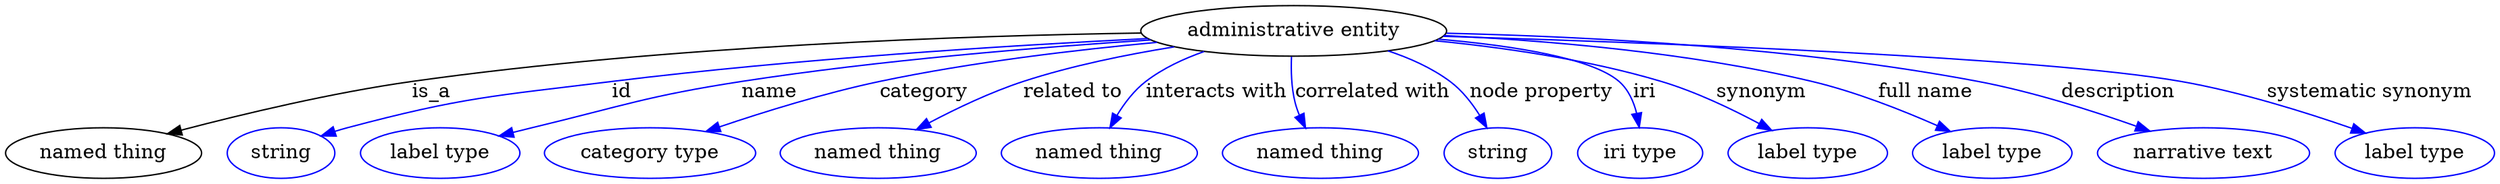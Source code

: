 digraph {
	graph [bb="0,0,1448.7,123"];
	node [label="\N"];
	"administrative entity"	 [height=0.5,
		label="administrative entity",
		pos="755.25,105",
		width=2.329];
	"named thing"	 [height=0.5,
		pos="55.245,18",
		width=1.5346];
	"administrative entity" -> "named thing"	 [label=is_a,
		lp="249.25,61.5",
		pos="e,93.636,31.166 673.15,101.3 549.02,95.357 319.44,82.939 238.25,69 191.74,61.017 140.07,46.031 103.53,34.361"];
	id	 [color=blue,
		height=0.5,
		label=string,
		pos="159.25,18",
		width=0.84854];
	"administrative entity" -> id	 [color=blue,
		label=id,
		lp="361.75,61.5",
		pos="e,183.03,29.71 673.91,100.46 593.04,95.293 465.61,85.371 356.25,69 285.73,58.445 267.04,58.092 199.25,36 196.98,35.263 194.68,34.439 \
192.38,33.559",
		style=solid];
	name	 [color=blue,
		height=0.5,
		label="label type",
		pos="253.25,18",
		width=1.2638];
	"administrative entity" -> name	 [color=blue,
		label=name,
		lp="453.75,61.5",
		pos="e,288.05,29.784 675.99,99 611.6,93.406 518.61,83.694 438.25,69 379.61,58.279 365.49,52.613 308.25,36 304.86,35.018 301.37,33.968 \
297.87,32.886",
		style=solid];
	category	 [color=blue,
		height=0.5,
		label="category type",
		pos="375.25,18",
		width=1.6249];
	"administrative entity" -> category	 [color=blue,
		label=category,
		lp="545.75,61.5",
		pos="e,410.94,32.423 680.32,96.917 634.3,91.093 574.38,81.959 522.25,69 487.39,60.336 449.08,46.913 420.31,36.012",
		style=solid];
	"related to"	 [color=blue,
		height=0.5,
		label="named thing",
		pos="507.25,18",
		width=1.5346];
	"administrative entity" -> "related to"	 [color=blue,
		label="related to",
		lp="632.25,61.5",
		pos="e,533.76,33.871 691.9,93.194 665.05,87.296 633.68,79.213 606.25,69 584.39,60.864 561.15,49.072 542.68,38.876",
		style=solid];
	"interacts with"	 [color=blue,
		height=0.5,
		label="named thing",
		pos="635.25,18",
		width=1.5346];
	"administrative entity" -> "interacts with"	 [color=blue,
		label="interacts with",
		lp="714.25,61.5",
		pos="e,646.82,35.795 712.39,89.38 700.38,83.93 687.75,77.108 677.25,69 668.16,61.991 659.76,52.673 652.9,43.92",
		style=solid];
	"correlated with"	 [color=blue,
		height=0.5,
		label="named thing",
		pos="763.25,18",
		width=1.5346];
	"administrative entity" -> "correlated with"	 [color=blue,
		label="correlated with",
		lp="797.25,61.5",
		pos="e,759.07,36.222 754.84,86.539 754.82,76.83 755.1,64.744 756.25,54 756.52,51.452 756.87,48.815 757.29,46.18",
		style=solid];
	"node property"	 [color=blue,
		height=0.5,
		label=string,
		pos="867.25,18",
		width=0.84854];
	"administrative entity" -> "node property"	 [color=blue,
		label="node property",
		lp="889.25,61.5",
		pos="e,860.47,35.984 803.57,90.208 815.82,84.883 828.31,77.918 838.25,69 845.51,62.475 851.41,53.681 855.93,45.234",
		style=solid];
	iri	 [color=blue,
		height=0.5,
		label="iri type",
		pos="952.25,18",
		width=1.011];
	"administrative entity" -> iri	 [color=blue,
		label=iri,
		lp="948.75,61.5",
		pos="e,949.22,36.137 830.3,96.744 870.83,90.931 915.68,81.87 931.25,69 938.35,63.123 943.08,54.449 946.22,45.915",
		style=solid];
	synonym	 [color=blue,
		height=0.5,
		label="label type",
		pos="1052.2,18",
		width=1.2638];
	"administrative entity" -> synonym	 [color=blue,
		label=synonym,
		lp="1016.7,61.5",
		pos="e,1028.8,33.693 831.84,97.502 870.77,92.195 918.36,83.376 959.25,69 980.55,61.509 1002.8,49.493 1020.2,39.006",
		style=solid];
	"full name"	 [color=blue,
		height=0.5,
		label="label type",
		pos="1161.2,18",
		width=1.2638];
	"administrative entity" -> "full name"	 [color=blue,
		label="full name",
		lp="1115.7,61.5",
		pos="e,1134.2,32.728 837.41,101.29 896.4,97.074 977.32,88.095 1046.2,69 1073.7,61.398 1103,48.312 1125.2,37.299",
		style=solid];
	description	 [color=blue,
		height=0.5,
		label="narrative text",
		pos="1282.2,18",
		width=1.6068];
	"administrative entity" -> description	 [color=blue,
		label=description,
		lp="1226.7,61.5",
		pos="e,1249.8,33.001 836.3,100.09 933.15,93.777 1089.3,82.058 1146.2,69 1178.8,61.55 1214,48.185 1240.4,37.006",
		style=solid];
	"systematic synonym"	 [color=blue,
		height=0.5,
		label="label type",
		pos="1403.2,18",
		width=1.2638];
	"administrative entity" -> "systematic synonym"	 [color=blue,
		label="systematic synonym",
		lp="1369.2,61.5",
		pos="e,1373.2,31.521 837.98,101.86 960.16,96.76 1182.8,85.543 1261.2,69 1296.9,61.479 1335.7,47.074 1363.8,35.486",
		style=solid];
}
